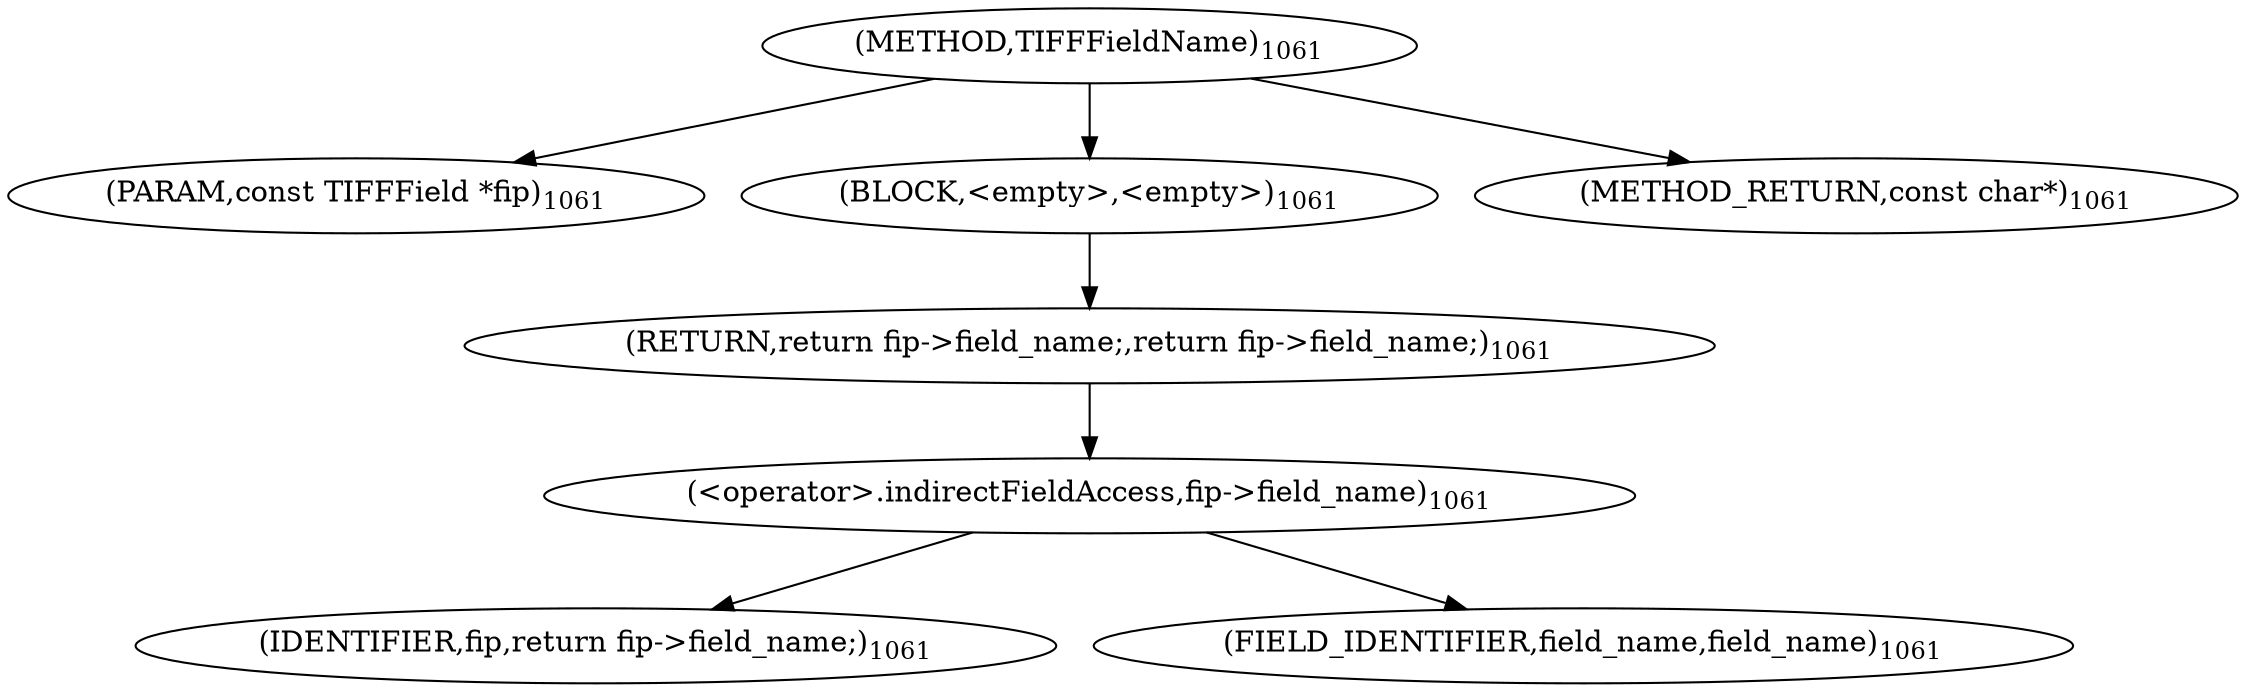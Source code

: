 digraph "TIFFFieldName" {  
"27688" [label = <(METHOD,TIFFFieldName)<SUB>1061</SUB>> ]
"27689" [label = <(PARAM,const TIFFField *fip)<SUB>1061</SUB>> ]
"27690" [label = <(BLOCK,&lt;empty&gt;,&lt;empty&gt;)<SUB>1061</SUB>> ]
"27691" [label = <(RETURN,return fip-&gt;field_name;,return fip-&gt;field_name;)<SUB>1061</SUB>> ]
"27692" [label = <(&lt;operator&gt;.indirectFieldAccess,fip-&gt;field_name)<SUB>1061</SUB>> ]
"27693" [label = <(IDENTIFIER,fip,return fip-&gt;field_name;)<SUB>1061</SUB>> ]
"27694" [label = <(FIELD_IDENTIFIER,field_name,field_name)<SUB>1061</SUB>> ]
"27695" [label = <(METHOD_RETURN,const char*)<SUB>1061</SUB>> ]
  "27688" -> "27689" 
  "27688" -> "27690" 
  "27688" -> "27695" 
  "27690" -> "27691" 
  "27691" -> "27692" 
  "27692" -> "27693" 
  "27692" -> "27694" 
}
